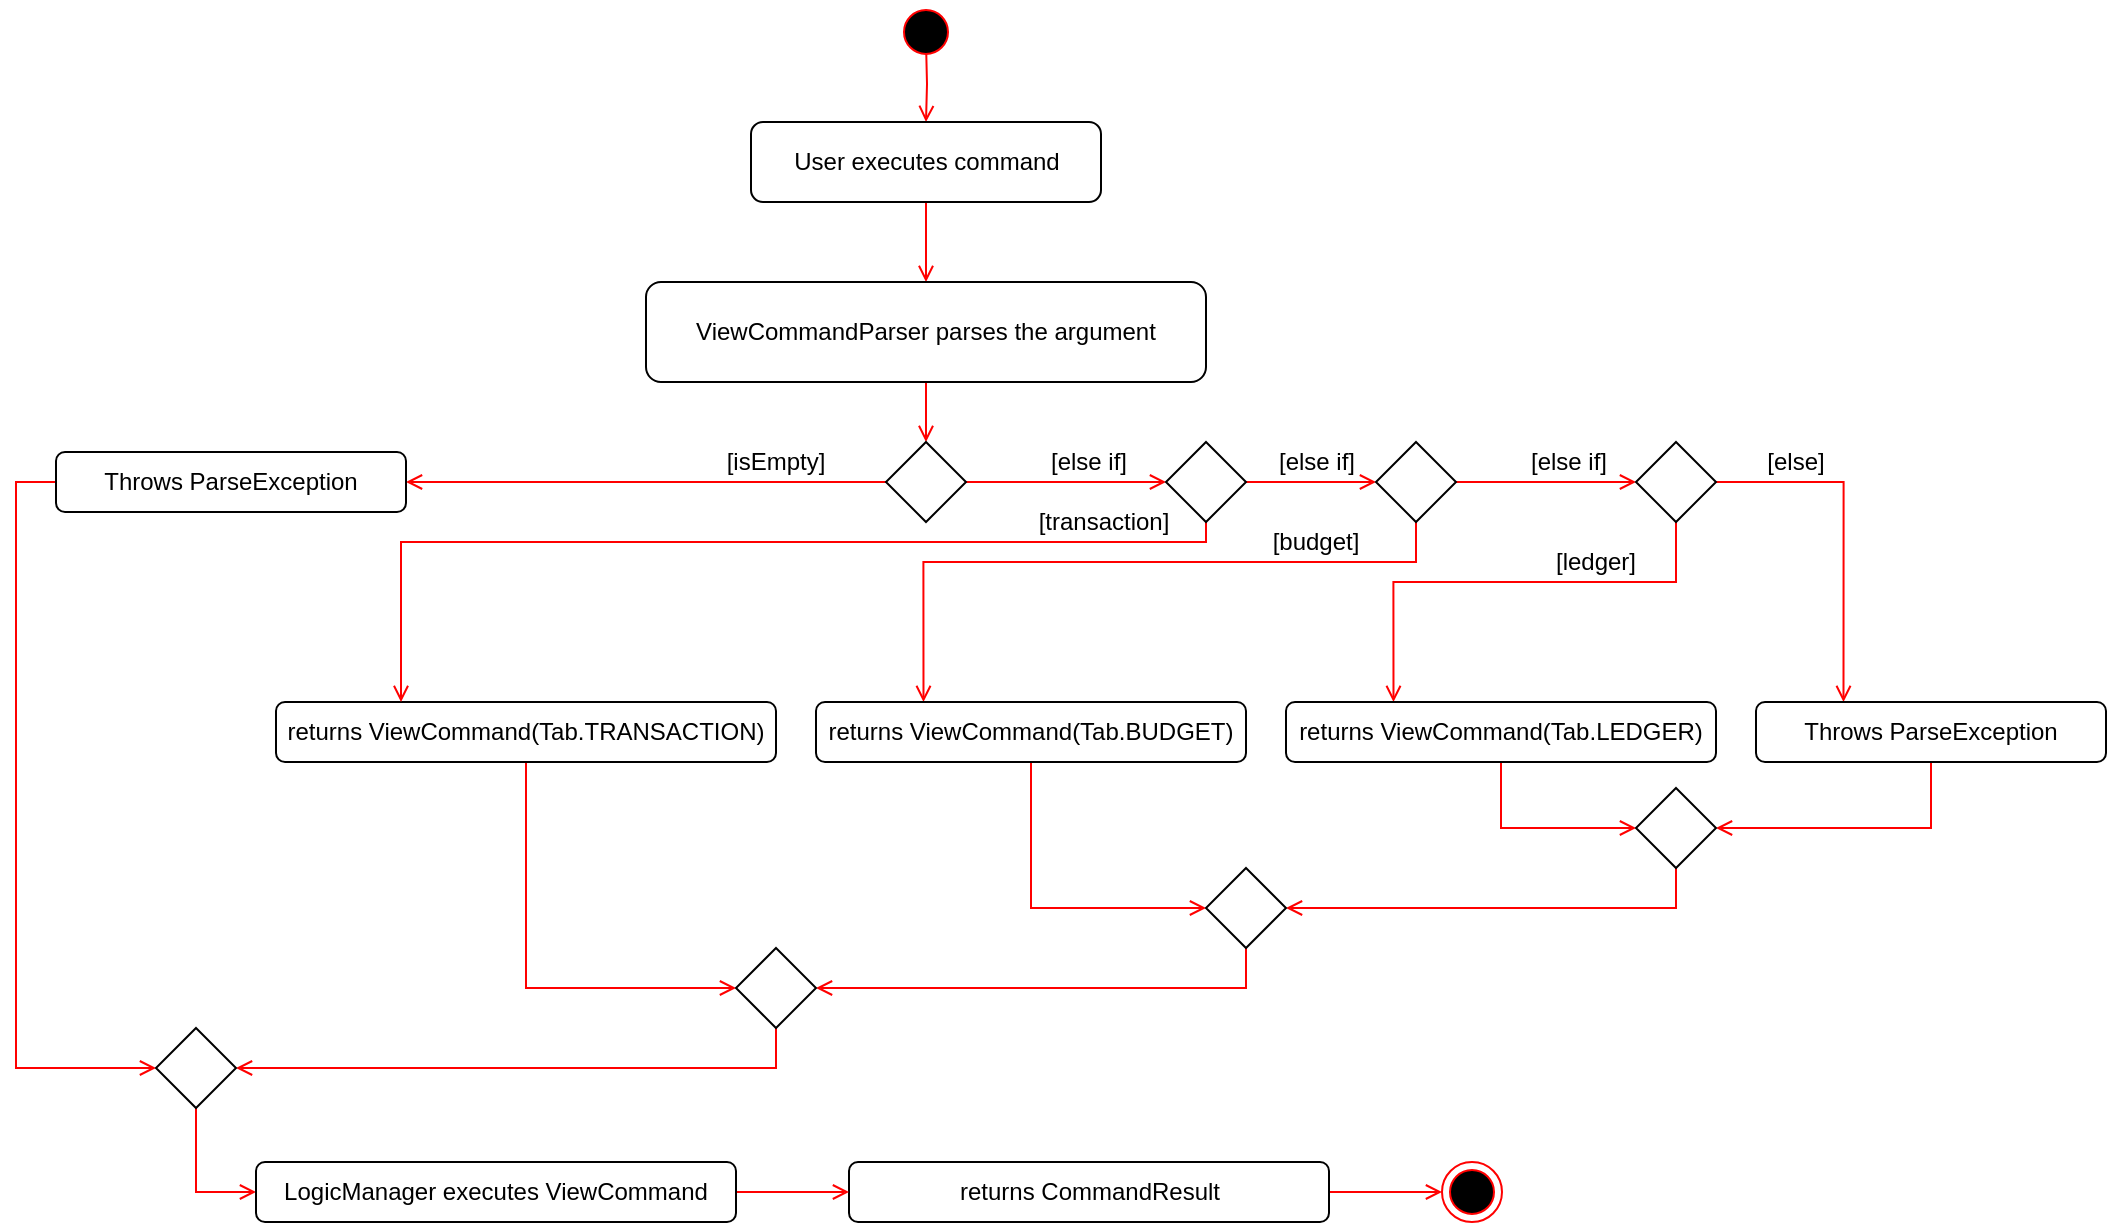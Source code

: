 <mxfile version="12.1.8" type="device" pages="1"><diagram name="Page-1" id="e7e014a7-5840-1c2e-5031-d8a46d1fe8dd"><mxGraphModel dx="1408" dy="777" grid="1" gridSize="10" guides="1" tooltips="1" connect="1" arrows="1" fold="1" page="1" pageScale="1" pageWidth="1169" pageHeight="826" background="#ffffff" math="0" shadow="0"><root><mxCell id="0"/><mxCell id="1" parent="0"/><mxCell id="zi2spLxCeJkSK29QxOcm-68" style="edgeStyle=orthogonalEdgeStyle;rounded=0;orthogonalLoop=1;jettySize=auto;html=1;entryX=0.5;entryY=0;entryDx=0;entryDy=0;endArrow=open;endFill=0;strokeColor=#FF0000;" edge="1" parent="1" target="zi2spLxCeJkSK29QxOcm-43"><mxGeometry relative="1" as="geometry"><mxPoint x="515" y="40" as="sourcePoint"/></mxGeometry></mxCell><mxCell id="zi2spLxCeJkSK29QxOcm-41" value="" style="ellipse;shape=startState;fillColor=#000000;strokeColor=#ff0000;" vertex="1" parent="1"><mxGeometry x="500" y="20" width="30" height="30" as="geometry"/></mxCell><mxCell id="zi2spLxCeJkSK29QxOcm-46" style="edgeStyle=orthogonalEdgeStyle;rounded=0;orthogonalLoop=1;jettySize=auto;html=1;exitX=0.5;exitY=1;exitDx=0;exitDy=0;entryX=0.5;entryY=0;entryDx=0;entryDy=0;strokeColor=#FF0000;endArrow=open;endFill=0;" edge="1" parent="1" source="zi2spLxCeJkSK29QxOcm-43" target="zi2spLxCeJkSK29QxOcm-44"><mxGeometry relative="1" as="geometry"/></mxCell><mxCell id="zi2spLxCeJkSK29QxOcm-43" value="User executes command" style="rounded=1;whiteSpace=wrap;html=1;" vertex="1" parent="1"><mxGeometry x="427.5" y="80" width="175" height="40" as="geometry"/></mxCell><mxCell id="zi2spLxCeJkSK29QxOcm-48" style="edgeStyle=orthogonalEdgeStyle;rounded=0;orthogonalLoop=1;jettySize=auto;html=1;exitX=0.5;exitY=1;exitDx=0;exitDy=0;entryX=0.5;entryY=0;entryDx=0;entryDy=0;endArrow=open;endFill=0;strokeColor=#FF0000;" edge="1" parent="1" source="zi2spLxCeJkSK29QxOcm-44" target="zi2spLxCeJkSK29QxOcm-47"><mxGeometry relative="1" as="geometry"/></mxCell><mxCell id="zi2spLxCeJkSK29QxOcm-44" value="ViewCommandParser parses the argument" style="rounded=1;whiteSpace=wrap;html=1;" vertex="1" parent="1"><mxGeometry x="375" y="160" width="280" height="50" as="geometry"/></mxCell><mxCell id="zi2spLxCeJkSK29QxOcm-50" style="edgeStyle=orthogonalEdgeStyle;rounded=0;orthogonalLoop=1;jettySize=auto;html=1;exitX=0;exitY=0.5;exitDx=0;exitDy=0;endArrow=open;endFill=0;strokeColor=#FF0000;entryX=1;entryY=0.5;entryDx=0;entryDy=0;" edge="1" parent="1" source="zi2spLxCeJkSK29QxOcm-47" target="zi2spLxCeJkSK29QxOcm-49"><mxGeometry relative="1" as="geometry"><mxPoint x="400" y="260" as="targetPoint"/></mxGeometry></mxCell><mxCell id="zi2spLxCeJkSK29QxOcm-55" style="edgeStyle=orthogonalEdgeStyle;rounded=0;orthogonalLoop=1;jettySize=auto;html=1;exitX=1;exitY=0.5;exitDx=0;exitDy=0;entryX=0;entryY=0.5;entryDx=0;entryDy=0;endArrow=open;endFill=0;strokeColor=#FF0000;" edge="1" parent="1" source="zi2spLxCeJkSK29QxOcm-47" target="zi2spLxCeJkSK29QxOcm-53"><mxGeometry relative="1" as="geometry"/></mxCell><mxCell id="zi2spLxCeJkSK29QxOcm-47" value="" style="rhombus;whiteSpace=wrap;html=1;" vertex="1" parent="1"><mxGeometry x="495" y="240" width="40" height="40" as="geometry"/></mxCell><mxCell id="zi2spLxCeJkSK29QxOcm-94" style="edgeStyle=orthogonalEdgeStyle;rounded=0;orthogonalLoop=1;jettySize=auto;html=1;entryX=0;entryY=0.5;entryDx=0;entryDy=0;endArrow=open;endFill=0;strokeColor=#FF0000;exitX=0;exitY=0.5;exitDx=0;exitDy=0;" edge="1" parent="1" source="zi2spLxCeJkSK29QxOcm-49" target="zi2spLxCeJkSK29QxOcm-91"><mxGeometry relative="1" as="geometry"/></mxCell><mxCell id="zi2spLxCeJkSK29QxOcm-49" value="Throws ParseException" style="rounded=1;whiteSpace=wrap;html=1;" vertex="1" parent="1"><mxGeometry x="80" y="245" width="175" height="30" as="geometry"/></mxCell><mxCell id="zi2spLxCeJkSK29QxOcm-51" value="[isEmpty]" style="text;html=1;strokeColor=none;fillColor=none;align=center;verticalAlign=middle;whiteSpace=wrap;rounded=0;" vertex="1" parent="1"><mxGeometry x="420" y="240" width="40" height="20" as="geometry"/></mxCell><mxCell id="zi2spLxCeJkSK29QxOcm-89" style="edgeStyle=orthogonalEdgeStyle;rounded=0;orthogonalLoop=1;jettySize=auto;html=1;entryX=0;entryY=0.5;entryDx=0;entryDy=0;endArrow=open;endFill=0;strokeColor=#FF0000;" edge="1" parent="1" source="zi2spLxCeJkSK29QxOcm-52" target="zi2spLxCeJkSK29QxOcm-87"><mxGeometry relative="1" as="geometry"/></mxCell><mxCell id="zi2spLxCeJkSK29QxOcm-52" value="returns ViewCommand(Tab.TRANSACTION)" style="rounded=1;whiteSpace=wrap;html=1;" vertex="1" parent="1"><mxGeometry x="190" y="370" width="250" height="30" as="geometry"/></mxCell><mxCell id="zi2spLxCeJkSK29QxOcm-57" style="edgeStyle=orthogonalEdgeStyle;rounded=0;orthogonalLoop=1;jettySize=auto;html=1;exitX=0.5;exitY=1;exitDx=0;exitDy=0;endArrow=open;endFill=0;strokeColor=#FF0000;entryX=0.25;entryY=0;entryDx=0;entryDy=0;" edge="1" parent="1" source="zi2spLxCeJkSK29QxOcm-53" target="zi2spLxCeJkSK29QxOcm-52"><mxGeometry relative="1" as="geometry"><mxPoint x="569" y="350" as="targetPoint"/><Array as="points"><mxPoint x="655" y="290"/><mxPoint x="253" y="290"/></Array></mxGeometry></mxCell><mxCell id="zi2spLxCeJkSK29QxOcm-61" style="edgeStyle=orthogonalEdgeStyle;rounded=0;orthogonalLoop=1;jettySize=auto;html=1;exitX=1;exitY=0.5;exitDx=0;exitDy=0;entryX=0;entryY=0.5;entryDx=0;entryDy=0;endArrow=open;endFill=0;strokeColor=#FF0000;" edge="1" parent="1" source="zi2spLxCeJkSK29QxOcm-53" target="zi2spLxCeJkSK29QxOcm-59"><mxGeometry relative="1" as="geometry"/></mxCell><mxCell id="zi2spLxCeJkSK29QxOcm-53" value="" style="rhombus;whiteSpace=wrap;html=1;" vertex="1" parent="1"><mxGeometry x="635" y="240" width="40" height="40" as="geometry"/></mxCell><mxCell id="zi2spLxCeJkSK29QxOcm-56" value="[else if]" style="text;html=1;strokeColor=none;fillColor=none;align=center;verticalAlign=middle;whiteSpace=wrap;rounded=0;" vertex="1" parent="1"><mxGeometry x="570" y="240" width="53" height="20" as="geometry"/></mxCell><mxCell id="zi2spLxCeJkSK29QxOcm-58" value="[transaction]" style="text;html=1;strokeColor=none;fillColor=none;align=center;verticalAlign=middle;whiteSpace=wrap;rounded=0;" vertex="1" parent="1"><mxGeometry x="584" y="270" width="40" height="20" as="geometry"/></mxCell><mxCell id="zi2spLxCeJkSK29QxOcm-64" style="edgeStyle=orthogonalEdgeStyle;rounded=0;orthogonalLoop=1;jettySize=auto;html=1;exitX=0.5;exitY=1;exitDx=0;exitDy=0;entryX=0.25;entryY=0;entryDx=0;entryDy=0;endArrow=open;endFill=0;strokeColor=#FF0000;" edge="1" parent="1" source="zi2spLxCeJkSK29QxOcm-59" target="zi2spLxCeJkSK29QxOcm-63"><mxGeometry relative="1" as="geometry"><Array as="points"><mxPoint x="760" y="300"/><mxPoint x="514" y="300"/></Array></mxGeometry></mxCell><mxCell id="zi2spLxCeJkSK29QxOcm-69" style="edgeStyle=orthogonalEdgeStyle;rounded=0;orthogonalLoop=1;jettySize=auto;html=1;exitX=1;exitY=0.5;exitDx=0;exitDy=0;entryX=0;entryY=0.5;entryDx=0;entryDy=0;endArrow=open;endFill=0;strokeColor=#FF0000;" edge="1" parent="1" source="zi2spLxCeJkSK29QxOcm-59" target="zi2spLxCeJkSK29QxOcm-67"><mxGeometry relative="1" as="geometry"/></mxCell><mxCell id="zi2spLxCeJkSK29QxOcm-59" value="" style="rhombus;whiteSpace=wrap;html=1;" vertex="1" parent="1"><mxGeometry x="740" y="240" width="40" height="40" as="geometry"/></mxCell><mxCell id="zi2spLxCeJkSK29QxOcm-86" style="edgeStyle=orthogonalEdgeStyle;rounded=0;orthogonalLoop=1;jettySize=auto;html=1;entryX=0;entryY=0.5;entryDx=0;entryDy=0;endArrow=open;endFill=0;strokeColor=#FF0000;" edge="1" parent="1" source="zi2spLxCeJkSK29QxOcm-63" target="zi2spLxCeJkSK29QxOcm-83"><mxGeometry relative="1" as="geometry"/></mxCell><mxCell id="zi2spLxCeJkSK29QxOcm-63" value="returns ViewCommand(Tab.BUDGET)" style="rounded=1;whiteSpace=wrap;html=1;" vertex="1" parent="1"><mxGeometry x="460" y="370" width="215" height="30" as="geometry"/></mxCell><mxCell id="zi2spLxCeJkSK29QxOcm-65" value="[budget]" style="text;html=1;strokeColor=none;fillColor=none;align=center;verticalAlign=middle;whiteSpace=wrap;rounded=0;" vertex="1" parent="1"><mxGeometry x="690" y="280" width="40" height="20" as="geometry"/></mxCell><mxCell id="zi2spLxCeJkSK29QxOcm-72" style="edgeStyle=orthogonalEdgeStyle;rounded=0;orthogonalLoop=1;jettySize=auto;html=1;entryX=0.25;entryY=0;entryDx=0;entryDy=0;endArrow=open;endFill=0;strokeColor=#FF0000;" edge="1" parent="1" source="zi2spLxCeJkSK29QxOcm-67" target="zi2spLxCeJkSK29QxOcm-71"><mxGeometry relative="1" as="geometry"><Array as="points"><mxPoint x="890" y="310"/><mxPoint x="749" y="310"/></Array></mxGeometry></mxCell><mxCell id="zi2spLxCeJkSK29QxOcm-74" style="edgeStyle=orthogonalEdgeStyle;rounded=0;orthogonalLoop=1;jettySize=auto;html=1;endArrow=open;endFill=0;strokeColor=#FF0000;entryX=0.25;entryY=0;entryDx=0;entryDy=0;" edge="1" parent="1" source="zi2spLxCeJkSK29QxOcm-67" target="zi2spLxCeJkSK29QxOcm-75"><mxGeometry relative="1" as="geometry"><mxPoint x="970" y="260" as="targetPoint"/><Array as="points"><mxPoint x="974" y="260"/></Array></mxGeometry></mxCell><mxCell id="zi2spLxCeJkSK29QxOcm-67" value="" style="rhombus;whiteSpace=wrap;html=1;" vertex="1" parent="1"><mxGeometry x="870" y="240" width="40" height="40" as="geometry"/></mxCell><mxCell id="zi2spLxCeJkSK29QxOcm-81" style="edgeStyle=orthogonalEdgeStyle;rounded=0;orthogonalLoop=1;jettySize=auto;html=1;entryX=0;entryY=0.5;entryDx=0;entryDy=0;endArrow=open;endFill=0;strokeColor=#FF0000;" edge="1" parent="1" source="zi2spLxCeJkSK29QxOcm-71" target="zi2spLxCeJkSK29QxOcm-80"><mxGeometry relative="1" as="geometry"/></mxCell><mxCell id="zi2spLxCeJkSK29QxOcm-71" value="returns ViewCommand(Tab.LEDGER)" style="rounded=1;whiteSpace=wrap;html=1;" vertex="1" parent="1"><mxGeometry x="695" y="370" width="215" height="30" as="geometry"/></mxCell><mxCell id="zi2spLxCeJkSK29QxOcm-73" value="[ledger]" style="text;html=1;strokeColor=none;fillColor=none;align=center;verticalAlign=middle;whiteSpace=wrap;rounded=0;" vertex="1" parent="1"><mxGeometry x="830" y="290" width="40" height="20" as="geometry"/></mxCell><mxCell id="zi2spLxCeJkSK29QxOcm-82" style="edgeStyle=orthogonalEdgeStyle;rounded=0;orthogonalLoop=1;jettySize=auto;html=1;entryX=1;entryY=0.5;entryDx=0;entryDy=0;endArrow=open;endFill=0;strokeColor=#FF0000;exitX=0.5;exitY=1;exitDx=0;exitDy=0;" edge="1" parent="1" source="zi2spLxCeJkSK29QxOcm-75" target="zi2spLxCeJkSK29QxOcm-80"><mxGeometry relative="1" as="geometry"/></mxCell><mxCell id="zi2spLxCeJkSK29QxOcm-75" value="Throws ParseException" style="rounded=1;whiteSpace=wrap;html=1;" vertex="1" parent="1"><mxGeometry x="930" y="370" width="175" height="30" as="geometry"/></mxCell><mxCell id="zi2spLxCeJkSK29QxOcm-76" value="[else]" style="text;html=1;strokeColor=none;fillColor=none;align=center;verticalAlign=middle;whiteSpace=wrap;rounded=0;" vertex="1" parent="1"><mxGeometry x="930" y="240" width="40" height="20" as="geometry"/></mxCell><mxCell id="zi2spLxCeJkSK29QxOcm-77" value="[else if]" style="text;html=1;strokeColor=none;fillColor=none;align=center;verticalAlign=middle;whiteSpace=wrap;rounded=0;" vertex="1" parent="1"><mxGeometry x="683.5" y="240" width="53" height="20" as="geometry"/></mxCell><mxCell id="zi2spLxCeJkSK29QxOcm-78" value="[else if]" style="text;html=1;strokeColor=none;fillColor=none;align=center;verticalAlign=middle;whiteSpace=wrap;rounded=0;" vertex="1" parent="1"><mxGeometry x="810" y="240" width="53" height="20" as="geometry"/></mxCell><mxCell id="zi2spLxCeJkSK29QxOcm-84" style="edgeStyle=orthogonalEdgeStyle;rounded=0;orthogonalLoop=1;jettySize=auto;html=1;exitX=0.5;exitY=1;exitDx=0;exitDy=0;endArrow=open;endFill=0;strokeColor=#FF0000;" edge="1" parent="1" source="zi2spLxCeJkSK29QxOcm-80" target="zi2spLxCeJkSK29QxOcm-83"><mxGeometry relative="1" as="geometry"/></mxCell><mxCell id="zi2spLxCeJkSK29QxOcm-80" value="" style="rhombus;whiteSpace=wrap;html=1;" vertex="1" parent="1"><mxGeometry x="870" y="413" width="40" height="40" as="geometry"/></mxCell><mxCell id="zi2spLxCeJkSK29QxOcm-90" style="edgeStyle=orthogonalEdgeStyle;rounded=0;orthogonalLoop=1;jettySize=auto;html=1;entryX=1;entryY=0.5;entryDx=0;entryDy=0;endArrow=open;endFill=0;strokeColor=#FF0000;" edge="1" parent="1" source="zi2spLxCeJkSK29QxOcm-83" target="zi2spLxCeJkSK29QxOcm-87"><mxGeometry relative="1" as="geometry"><Array as="points"><mxPoint x="675" y="513"/></Array></mxGeometry></mxCell><mxCell id="zi2spLxCeJkSK29QxOcm-83" value="" style="rhombus;whiteSpace=wrap;html=1;" vertex="1" parent="1"><mxGeometry x="655" y="453" width="40" height="40" as="geometry"/></mxCell><mxCell id="zi2spLxCeJkSK29QxOcm-97" style="edgeStyle=orthogonalEdgeStyle;rounded=0;orthogonalLoop=1;jettySize=auto;html=1;entryX=1;entryY=0.5;entryDx=0;entryDy=0;endArrow=open;endFill=0;strokeColor=#FF0000;" edge="1" parent="1" source="zi2spLxCeJkSK29QxOcm-87" target="zi2spLxCeJkSK29QxOcm-91"><mxGeometry relative="1" as="geometry"><Array as="points"><mxPoint x="440" y="553"/></Array></mxGeometry></mxCell><mxCell id="zi2spLxCeJkSK29QxOcm-87" value="" style="rhombus;whiteSpace=wrap;html=1;" vertex="1" parent="1"><mxGeometry x="420" y="493" width="40" height="40" as="geometry"/></mxCell><mxCell id="zi2spLxCeJkSK29QxOcm-100" style="edgeStyle=orthogonalEdgeStyle;rounded=0;orthogonalLoop=1;jettySize=auto;html=1;entryX=0;entryY=0.5;entryDx=0;entryDy=0;endArrow=open;endFill=0;strokeColor=#FF0000;" edge="1" parent="1" source="zi2spLxCeJkSK29QxOcm-91" target="zi2spLxCeJkSK29QxOcm-99"><mxGeometry relative="1" as="geometry"><Array as="points"><mxPoint x="150" y="615"/></Array></mxGeometry></mxCell><mxCell id="zi2spLxCeJkSK29QxOcm-91" value="" style="rhombus;whiteSpace=wrap;html=1;" vertex="1" parent="1"><mxGeometry x="130" y="533" width="40" height="40" as="geometry"/></mxCell><mxCell id="zi2spLxCeJkSK29QxOcm-105" style="edgeStyle=orthogonalEdgeStyle;rounded=0;orthogonalLoop=1;jettySize=auto;html=1;entryX=0;entryY=0.5;entryDx=0;entryDy=0;endArrow=open;endFill=0;strokeColor=#FF0000;" edge="1" parent="1" source="zi2spLxCeJkSK29QxOcm-98" target="zi2spLxCeJkSK29QxOcm-102"><mxGeometry relative="1" as="geometry"/></mxCell><mxCell id="zi2spLxCeJkSK29QxOcm-98" value="returns CommandResult" style="rounded=1;whiteSpace=wrap;html=1;" vertex="1" parent="1"><mxGeometry x="476.5" y="600" width="240" height="30" as="geometry"/></mxCell><mxCell id="zi2spLxCeJkSK29QxOcm-101" style="edgeStyle=orthogonalEdgeStyle;rounded=0;orthogonalLoop=1;jettySize=auto;html=1;entryX=0;entryY=0.5;entryDx=0;entryDy=0;endArrow=open;endFill=0;strokeColor=#FF0000;" edge="1" parent="1" source="zi2spLxCeJkSK29QxOcm-99" target="zi2spLxCeJkSK29QxOcm-98"><mxGeometry relative="1" as="geometry"/></mxCell><mxCell id="zi2spLxCeJkSK29QxOcm-99" value="LogicManager executes ViewCommand" style="rounded=1;whiteSpace=wrap;html=1;" vertex="1" parent="1"><mxGeometry x="180" y="600" width="240" height="30" as="geometry"/></mxCell><mxCell id="zi2spLxCeJkSK29QxOcm-102" value="" style="ellipse;html=1;shape=endState;fillColor=#000000;strokeColor=#ff0000;" vertex="1" parent="1"><mxGeometry x="773" y="600" width="30" height="30" as="geometry"/></mxCell></root></mxGraphModel></diagram></mxfile>